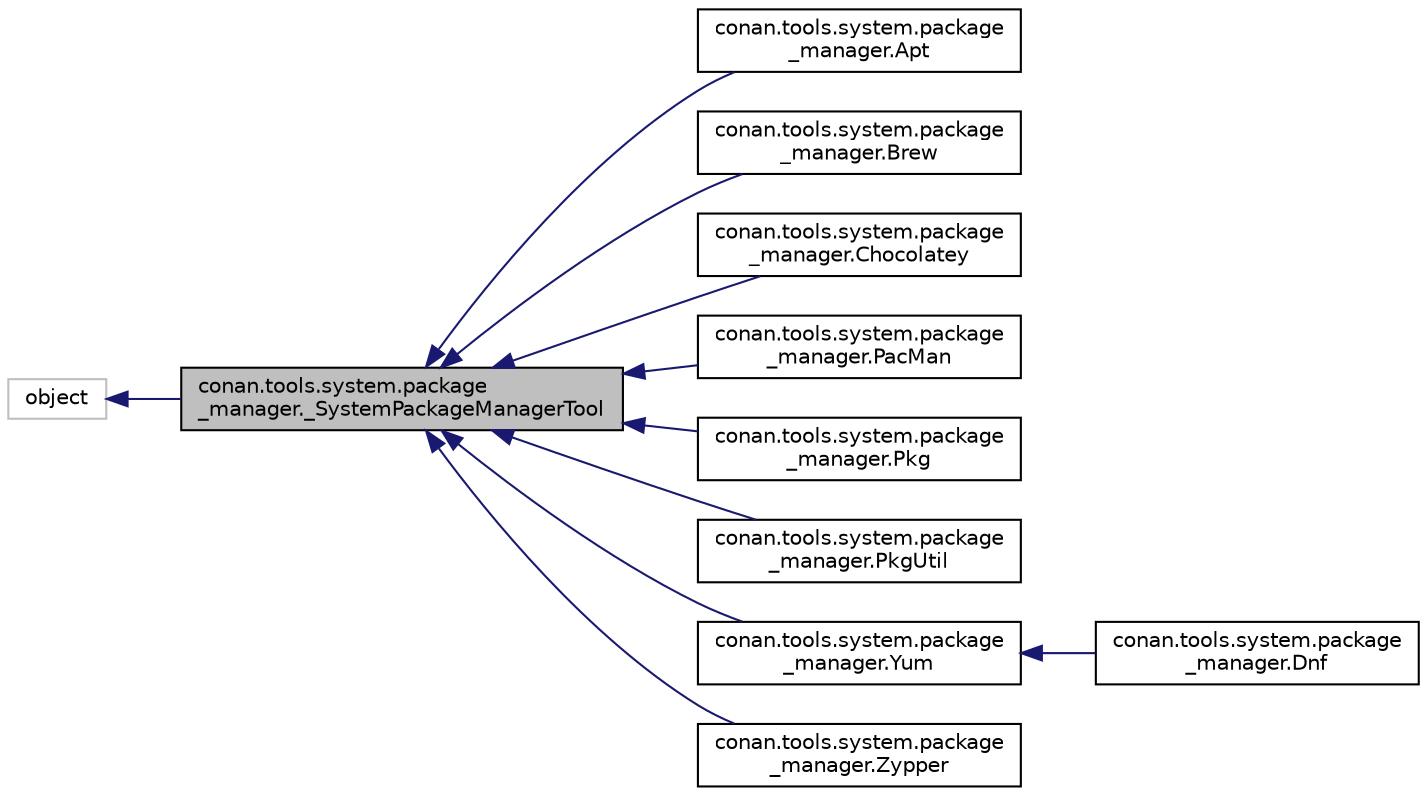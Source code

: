 digraph "conan.tools.system.package_manager._SystemPackageManagerTool"
{
 // LATEX_PDF_SIZE
  edge [fontname="Helvetica",fontsize="10",labelfontname="Helvetica",labelfontsize="10"];
  node [fontname="Helvetica",fontsize="10",shape=record];
  rankdir="LR";
  Node1 [label="conan.tools.system.package\l_manager._SystemPackageManagerTool",height=0.2,width=0.4,color="black", fillcolor="grey75", style="filled", fontcolor="black",tooltip=" "];
  Node2 -> Node1 [dir="back",color="midnightblue",fontsize="10",style="solid"];
  Node2 [label="object",height=0.2,width=0.4,color="grey75", fillcolor="white", style="filled",tooltip=" "];
  Node1 -> Node3 [dir="back",color="midnightblue",fontsize="10",style="solid"];
  Node3 [label="conan.tools.system.package\l_manager.Apt",height=0.2,width=0.4,color="black", fillcolor="white", style="filled",URL="$classconan_1_1tools_1_1system_1_1package__manager_1_1Apt.html",tooltip=" "];
  Node1 -> Node4 [dir="back",color="midnightblue",fontsize="10",style="solid"];
  Node4 [label="conan.tools.system.package\l_manager.Brew",height=0.2,width=0.4,color="black", fillcolor="white", style="filled",URL="$classconan_1_1tools_1_1system_1_1package__manager_1_1Brew.html",tooltip=" "];
  Node1 -> Node5 [dir="back",color="midnightblue",fontsize="10",style="solid"];
  Node5 [label="conan.tools.system.package\l_manager.Chocolatey",height=0.2,width=0.4,color="black", fillcolor="white", style="filled",URL="$classconan_1_1tools_1_1system_1_1package__manager_1_1Chocolatey.html",tooltip=" "];
  Node1 -> Node6 [dir="back",color="midnightblue",fontsize="10",style="solid"];
  Node6 [label="conan.tools.system.package\l_manager.PacMan",height=0.2,width=0.4,color="black", fillcolor="white", style="filled",URL="$classconan_1_1tools_1_1system_1_1package__manager_1_1PacMan.html",tooltip=" "];
  Node1 -> Node7 [dir="back",color="midnightblue",fontsize="10",style="solid"];
  Node7 [label="conan.tools.system.package\l_manager.Pkg",height=0.2,width=0.4,color="black", fillcolor="white", style="filled",URL="$classconan_1_1tools_1_1system_1_1package__manager_1_1Pkg.html",tooltip=" "];
  Node1 -> Node8 [dir="back",color="midnightblue",fontsize="10",style="solid"];
  Node8 [label="conan.tools.system.package\l_manager.PkgUtil",height=0.2,width=0.4,color="black", fillcolor="white", style="filled",URL="$classconan_1_1tools_1_1system_1_1package__manager_1_1PkgUtil.html",tooltip=" "];
  Node1 -> Node9 [dir="back",color="midnightblue",fontsize="10",style="solid"];
  Node9 [label="conan.tools.system.package\l_manager.Yum",height=0.2,width=0.4,color="black", fillcolor="white", style="filled",URL="$classconan_1_1tools_1_1system_1_1package__manager_1_1Yum.html",tooltip=" "];
  Node9 -> Node10 [dir="back",color="midnightblue",fontsize="10",style="solid"];
  Node10 [label="conan.tools.system.package\l_manager.Dnf",height=0.2,width=0.4,color="black", fillcolor="white", style="filled",URL="$classconan_1_1tools_1_1system_1_1package__manager_1_1Dnf.html",tooltip=" "];
  Node1 -> Node11 [dir="back",color="midnightblue",fontsize="10",style="solid"];
  Node11 [label="conan.tools.system.package\l_manager.Zypper",height=0.2,width=0.4,color="black", fillcolor="white", style="filled",URL="$classconan_1_1tools_1_1system_1_1package__manager_1_1Zypper.html",tooltip=" "];
}

